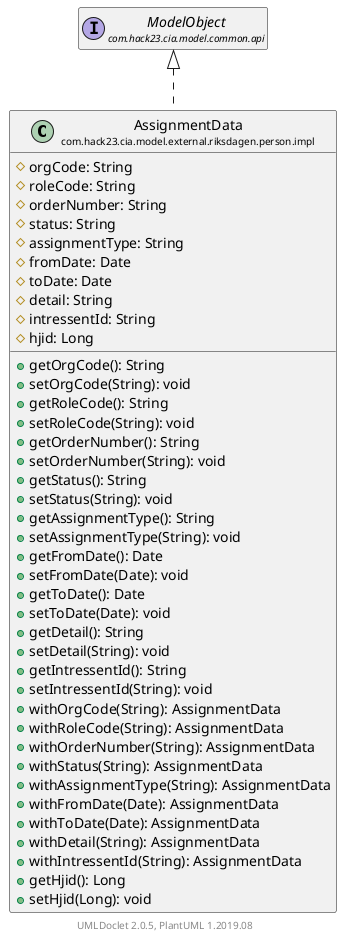 @startuml
    set namespaceSeparator none
    hide empty fields
    hide empty methods

    class "<size:14>AssignmentData\n<size:10>com.hack23.cia.model.external.riksdagen.person.impl" as com.hack23.cia.model.external.riksdagen.person.impl.AssignmentData [[AssignmentData.html]] {
        #orgCode: String
        #roleCode: String
        #orderNumber: String
        #status: String
        #assignmentType: String
        #fromDate: Date
        #toDate: Date
        #detail: String
        #intressentId: String
        #hjid: Long
        +getOrgCode(): String
        +setOrgCode(String): void
        +getRoleCode(): String
        +setRoleCode(String): void
        +getOrderNumber(): String
        +setOrderNumber(String): void
        +getStatus(): String
        +setStatus(String): void
        +getAssignmentType(): String
        +setAssignmentType(String): void
        +getFromDate(): Date
        +setFromDate(Date): void
        +getToDate(): Date
        +setToDate(Date): void
        +getDetail(): String
        +setDetail(String): void
        +getIntressentId(): String
        +setIntressentId(String): void
        +withOrgCode(String): AssignmentData
        +withRoleCode(String): AssignmentData
        +withOrderNumber(String): AssignmentData
        +withStatus(String): AssignmentData
        +withAssignmentType(String): AssignmentData
        +withFromDate(Date): AssignmentData
        +withToDate(Date): AssignmentData
        +withDetail(String): AssignmentData
        +withIntressentId(String): AssignmentData
        +getHjid(): Long
        +setHjid(Long): void
    }

    interface "<size:14>ModelObject\n<size:10>com.hack23.cia.model.common.api" as com.hack23.cia.model.common.api.ModelObject

    com.hack23.cia.model.common.api.ModelObject <|.. com.hack23.cia.model.external.riksdagen.person.impl.AssignmentData

    center footer UMLDoclet 2.0.5, PlantUML 1.2019.08
@enduml
